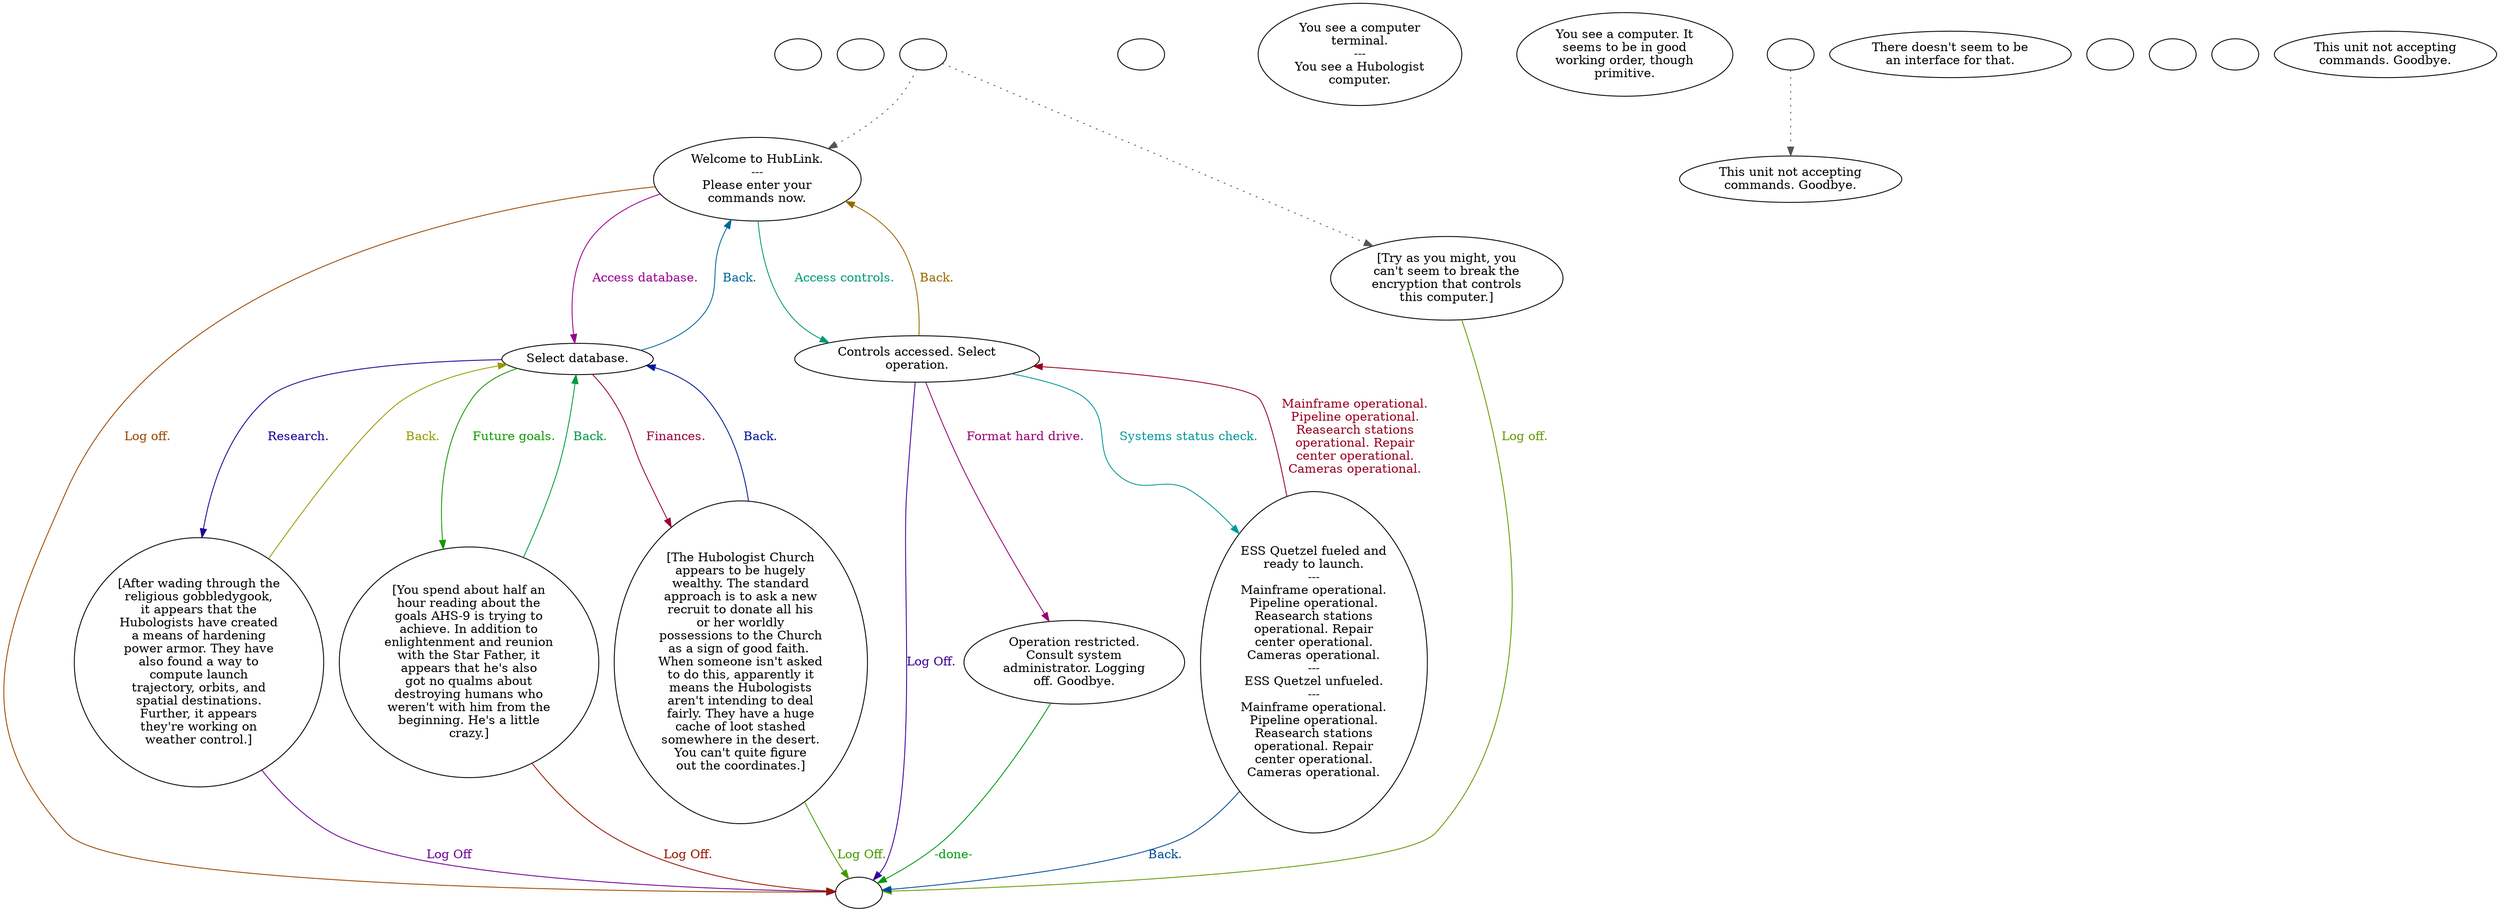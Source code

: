 digraph fselcomp {
  "checkPartyMembersNearDoor" [style=filled       fillcolor="#FFFFFF"       color="#000000"]
  "checkPartyMembersNearDoor" [label=""]
  "start" [style=filled       fillcolor="#FFFFFF"       color="#000000"]
  "start" [label=""]
  "talk_p_proc" [style=filled       fillcolor="#FFFFFF"       color="#000000"]
  "talk_p_proc" -> "Node003" [style=dotted color="#555555"]
  "talk_p_proc" -> "Node002" [style=dotted color="#555555"]
  "talk_p_proc" [label=""]
  "destroy_p_proc" [style=filled       fillcolor="#FFFFFF"       color="#000000"]
  "destroy_p_proc" [label=""]
  "look_at_p_proc" [style=filled       fillcolor="#FFFFFF"       color="#000000"]
  "look_at_p_proc" [label="You see a computer\nterminal.\n---\nYou see a Hubologist\ncomputer."]
  "description_p_proc" [style=filled       fillcolor="#FFFFFF"       color="#000000"]
  "description_p_proc" [label="You see a computer. It\nseems to be in good\nworking order, though\nprimitive."]
  "use_skill_on_p_proc" [style=filled       fillcolor="#FFFFFF"       color="#000000"]
  "use_skill_on_p_proc" -> "use_p_proc" [style=dotted color="#555555"]
  "use_skill_on_p_proc" [label=""]
  "use_obj_on_p_proc" [style=filled       fillcolor="#FFFFFF"       color="#000000"]
  "use_obj_on_p_proc" [label="There doesn't seem to be\nan interface for that."]
  "damage_p_proc" [style=filled       fillcolor="#FFFFFF"       color="#000000"]
  "damage_p_proc" [label=""]
  "map_enter_p_proc" [style=filled       fillcolor="#FFFFFF"       color="#000000"]
  "map_enter_p_proc" [label=""]
  "use_p_proc" [style=filled       fillcolor="#FFFFFF"       color="#000000"]
  "use_p_proc" [label="This unit not accepting\ncommands. Goodbye."]
  "timed_event_p_proc" [style=filled       fillcolor="#FFFFFF"       color="#000000"]
  "timed_event_p_proc" [label=""]
  "Node999" [style=filled       fillcolor="#FFFFFF"       color="#000000"]
  "Node999" [label=""]
  "Node001" [style=filled       fillcolor="#FFFFFF"       color="#000000"]
  "Node001" [label="This unit not accepting\ncommands. Goodbye."]
  "Node002" [style=filled       fillcolor="#FFFFFF"       color="#000000"]
  "Node002" [label="[Try as you might, you\ncan't seem to break the\nencryption that controls\nthis computer.]"]
  "Node002" -> "Node999" [label="Log off." color="#649900" fontcolor="#649900"]
  "Node003" [style=filled       fillcolor="#FFFFFF"       color="#000000"]
  "Node003" [label="Welcome to HubLink.\n---\nPlease enter your\ncommands now."]
  "Node003" -> "Node004" [label="Access database." color="#990090" fontcolor="#990090"]
  "Node003" -> "Node008" [label="Access controls." color="#009975" fontcolor="#009975"]
  "Node003" -> "Node999" [label="Log off." color="#994800" fontcolor="#994800"]
  "Node004" [style=filled       fillcolor="#FFFFFF"       color="#000000"]
  "Node004" [label="Select database."]
  "Node004" -> "Node005" [label="Research." color="#1C0099" fontcolor="#1C0099"]
  "Node004" -> "Node006" [label="Future goals." color="#119900" fontcolor="#119900"]
  "Node004" -> "Node007" [label="Finances." color="#99003E" fontcolor="#99003E"]
  "Node004" -> "Node003" [label="Back." color="#006A99" fontcolor="#006A99"]
  "Node005" [style=filled       fillcolor="#FFFFFF"       color="#000000"]
  "Node005" [label="[After wading through the\nreligious gobbledygook,\nit appears that the\nHubologists have created\na means of hardening\npower armor. They have\nalso found a way to\ncompute launch\ntrajectory, orbits, and\nspatial destinations.\nFurther, it appears\nthey're working on\nweather control.]"]
  "Node005" -> "Node004" [label="Back." color="#979900" fontcolor="#979900"]
  "Node005" -> "Node999" [label="Log Off" color="#6E0099" fontcolor="#6E0099"]
  "Node006" [style=filled       fillcolor="#FFFFFF"       color="#000000"]
  "Node006" [label="[You spend about half an\nhour reading about the\ngoals AHS-9 is trying to\nachieve. In addition to\nenlightenment and reunion\nwith the Star Father, it\nappears that he's also\ngot no qualms about\ndestroying humans who\nweren't with him from the\nbeginning. He's a little\ncrazy.]"]
  "Node006" -> "Node004" [label="Back." color="#009942" fontcolor="#009942"]
  "Node006" -> "Node999" [label="Log Off." color="#991500" fontcolor="#991500"]
  "Node007" [style=filled       fillcolor="#FFFFFF"       color="#000000"]
  "Node007" [label="[The Hubologist Church\nappears to be hugely\nwealthy. The standard\napproach is to ask a new\nrecruit to donate all his\nor her worldly\npossessions to the Church\nas a sign of good faith. \nWhen someone isn't asked\nto do this, apparently it\nmeans the Hubologists\naren't intending to deal\nfairly. They have a huge\ncache of loot stashed\nsomewhere in the desert.\nYou can't quite figure\nout the coordinates.]"]
  "Node007" -> "Node004" [label="Back." color="#001899" fontcolor="#001899"]
  "Node007" -> "Node999" [label="Log Off." color="#449900" fontcolor="#449900"]
  "Node008" [style=filled       fillcolor="#FFFFFF"       color="#000000"]
  "Node008" [label="Controls accessed. Select\noperation."]
  "Node008" -> "Node009" [label="Format hard drive." color="#990071" fontcolor="#990071"]
  "Node008" -> "Node010" [label="Systems status check." color="#009995" fontcolor="#009995"]
  "Node008" -> "Node003" [label="Back." color="#996800" fontcolor="#996800"]
  "Node008" -> "Node999" [label="Log Off." color="#3B0099" fontcolor="#3B0099"]
  "Node009" [style=filled       fillcolor="#FFFFFF"       color="#000000"]
  "Node009" [label="Operation restricted.\nConsult system\nadministrator. Logging\noff. Goodbye."]
  "Node009" -> "Node999" [label="-done-" color="#00990F" fontcolor="#00990F"]
  "Node010" [style=filled       fillcolor="#FFFFFF"       color="#000000"]
  "Node010" [label="ESS Quetzel fueled and\nready to launch.\n---\nMainframe operational.\nPipeline operational.\nReasearch stations\noperational. Repair\ncenter operational.\nCameras operational.\n---\nESS Quetzel unfueled.\n---\nMainframe operational.\nPipeline operational.\nReasearch stations\noperational. Repair\ncenter operational.\nCameras operational."]
  "Node010" -> "Node008" [label="Mainframe operational.\nPipeline operational.\nReasearch stations\noperational. Repair\ncenter operational.\nCameras operational." color="#99001E" fontcolor="#99001E"]
  "Node010" -> "Node999" [label="Back." color="#004B99" fontcolor="#004B99"]
}